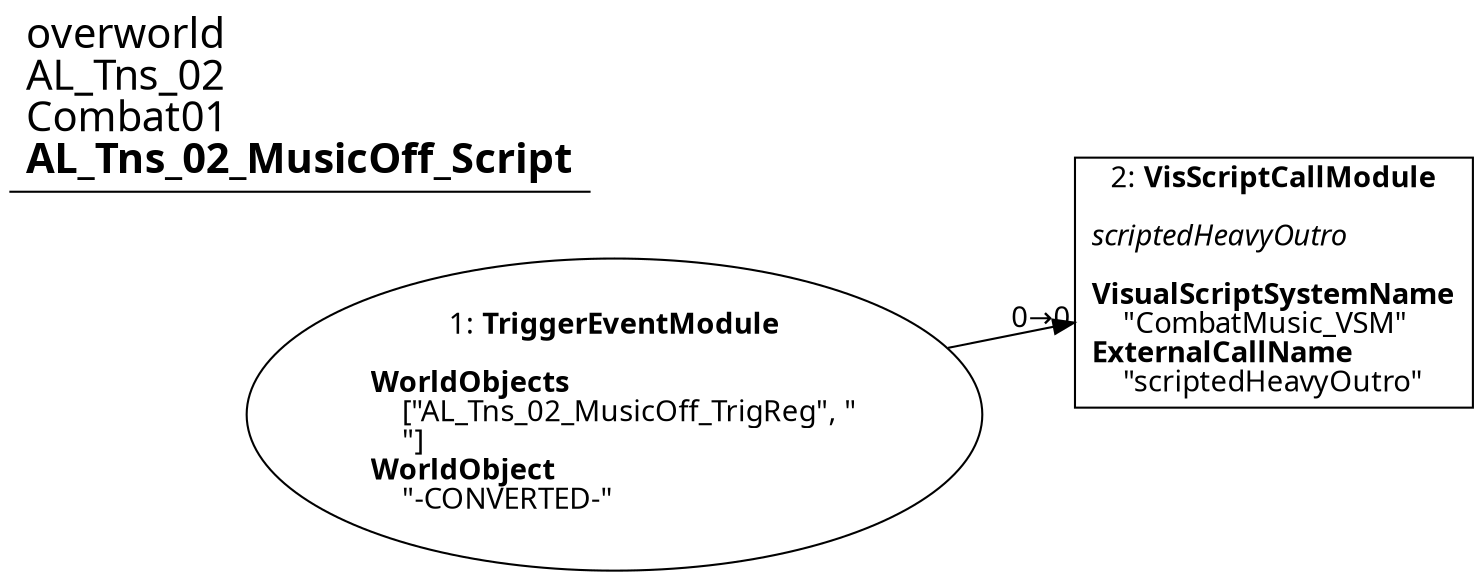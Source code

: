 digraph {
    layout = fdp;
    overlap = prism;
    sep = "+16";
    splines = spline;

    node [ shape = box ];

    graph [ fontname = "Segoe UI" ];
    node [ fontname = "Segoe UI" ];
    edge [ fontname = "Segoe UI" ];

    1 [ label = <1: <b>TriggerEventModule</b><br/><br/><b>WorldObjects</b><br align="left"/>    [&quot;AL_Tns_02_MusicOff_TrigReg&quot;, &quot;<br align="left"/>    &quot;]<br align="left"/><b>WorldObject</b><br align="left"/>    &quot;-CONVERTED-&quot;<br align="left"/>> ];
    1 [ shape = oval ]
    1 [ pos = "0.18800001,-0.35000002!" ];
    1 -> 2 [ label = "0→0" ];

    2 [ label = <2: <b>VisScriptCallModule</b><br/><br/><i>scriptedHeavyOutro<br align="left"/></i><br align="left"/><b>VisualScriptSystemName</b><br align="left"/>    &quot;CombatMusic_VSM&quot;<br align="left"/><b>ExternalCallName</b><br align="left"/>    &quot;scriptedHeavyOutro&quot;<br align="left"/>> ];
    2 [ pos = "0.527,-0.36!" ];

    title [ pos = "0.187,-0.349!" ];
    title [ shape = underline ];
    title [ label = <<font point-size="20">overworld<br align="left"/>AL_Tns_02<br align="left"/>Combat01<br align="left"/><b>AL_Tns_02_MusicOff_Script</b><br align="left"/></font>> ];
}
